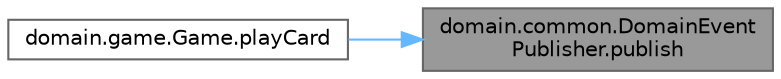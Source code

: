 digraph "domain.common.DomainEventPublisher.publish"
{
 // LATEX_PDF_SIZE
  bgcolor="transparent";
  edge [fontname=Helvetica,fontsize=10,labelfontname=Helvetica,labelfontsize=10];
  node [fontname=Helvetica,fontsize=10,shape=box,height=0.2,width=0.4];
  rankdir="RL";
  Node1 [id="Node000001",label="domain.common.DomainEvent\lPublisher.publish",height=0.2,width=0.4,color="gray40", fillcolor="grey60", style="filled", fontcolor="black",tooltip="Publica un evento de dominio, notificando a todos los suscriptores registrados."];
  Node1 -> Node2 [id="edge1_Node000001_Node000002",dir="back",color="steelblue1",style="solid",tooltip=" "];
  Node2 [id="Node000002",label="domain.game.Game.playCard",height=0.2,width=0.4,color="grey40", fillcolor="white", style="filled",URL="$classdomain_1_1game_1_1_game.html#a8c9262b9c67e2f308b323de12d843a28",tooltip="Juega una carta para el jugador actual, validando si dijo \"Uno\"."];
}
